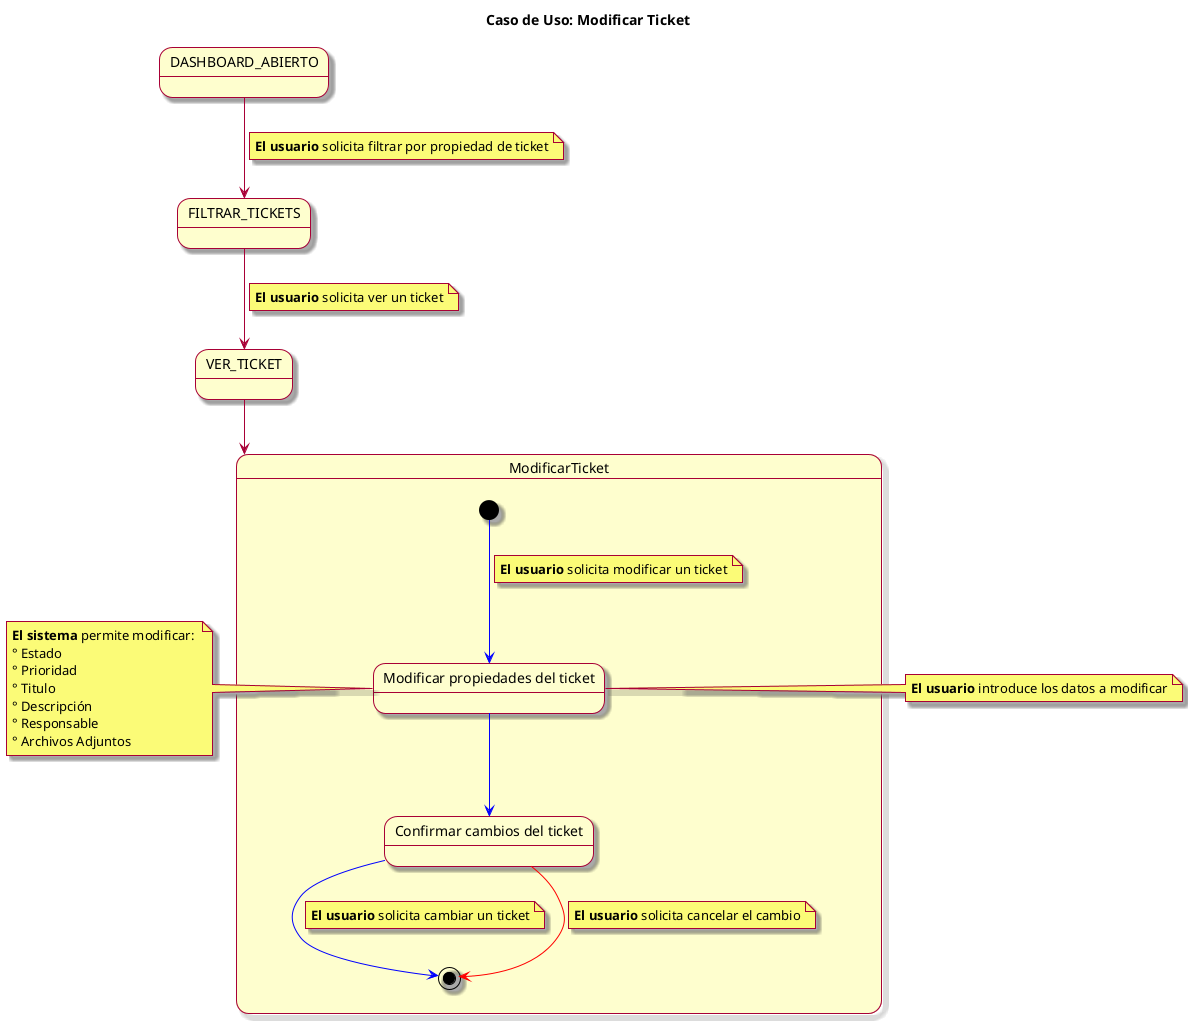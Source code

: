 @startuml
skin rose
title Caso de Uso: Modificar Ticket 

state DASHBOARD_ABIERTO
state VER_TICKET
state FILTRAR_TICKETS

DASHBOARD_ABIERTO --> FILTRAR_TICKETS
note on link: **El usuario** solicita filtrar por propiedad de ticket
FILTRAR_TICKETS --> VER_TICKET
note on link: **El usuario** solicita ver un ticket
VER_TICKET --> ModificarTicket

state ModificarTicket {

  [*] -[#blue]-> modificarTicket
  note on link: **El usuario** solicita modificar un ticket
  state "Modificar propiedades del ticket" as modificarTicket
  modificarTicket -[#blue]-> confirmarCambios
  state "Confirmar cambios del ticket" as confirmarCambios
  confirmarCambios -[#blue]-> [*]
  note on link: **El usuario** solicita cambiar un ticket
  confirmarCambios -[#red]-> [*]
  note on link: **El usuario** solicita cancelar el cambio
    
}


note left of modificarTicket
  **El sistema** permite modificar: 
  ° Estado
  ° Prioridad
  ° Titulo
  ° Descripción
  ° Responsable
  ° Archivos Adjuntos
end note

note right of modificarTicket
  **El usuario** introduce los datos a modificar
end note

@enduml